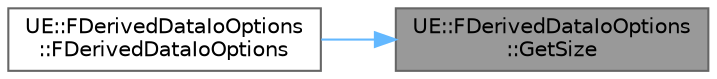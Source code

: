digraph "UE::FDerivedDataIoOptions::GetSize"
{
 // INTERACTIVE_SVG=YES
 // LATEX_PDF_SIZE
  bgcolor="transparent";
  edge [fontname=Helvetica,fontsize=10,labelfontname=Helvetica,labelfontsize=10];
  node [fontname=Helvetica,fontsize=10,shape=box,height=0.2,width=0.4];
  rankdir="RL";
  Node1 [id="Node000001",label="UE::FDerivedDataIoOptions\l::GetSize",height=0.2,width=0.4,color="gray40", fillcolor="grey60", style="filled", fontcolor="black",tooltip=" "];
  Node1 -> Node2 [id="edge1_Node000001_Node000002",dir="back",color="steelblue1",style="solid",tooltip=" "];
  Node2 [id="Node000002",label="UE::FDerivedDataIoOptions\l::FDerivedDataIoOptions",height=0.2,width=0.4,color="grey40", fillcolor="white", style="filled",URL="$d7/de1/classUE_1_1FDerivedDataIoOptions.html#a20426aed444ec19e4a981f09ae6d5c36",tooltip="Reads referenced data into the target view, with an optional offset into the source data."];
}
